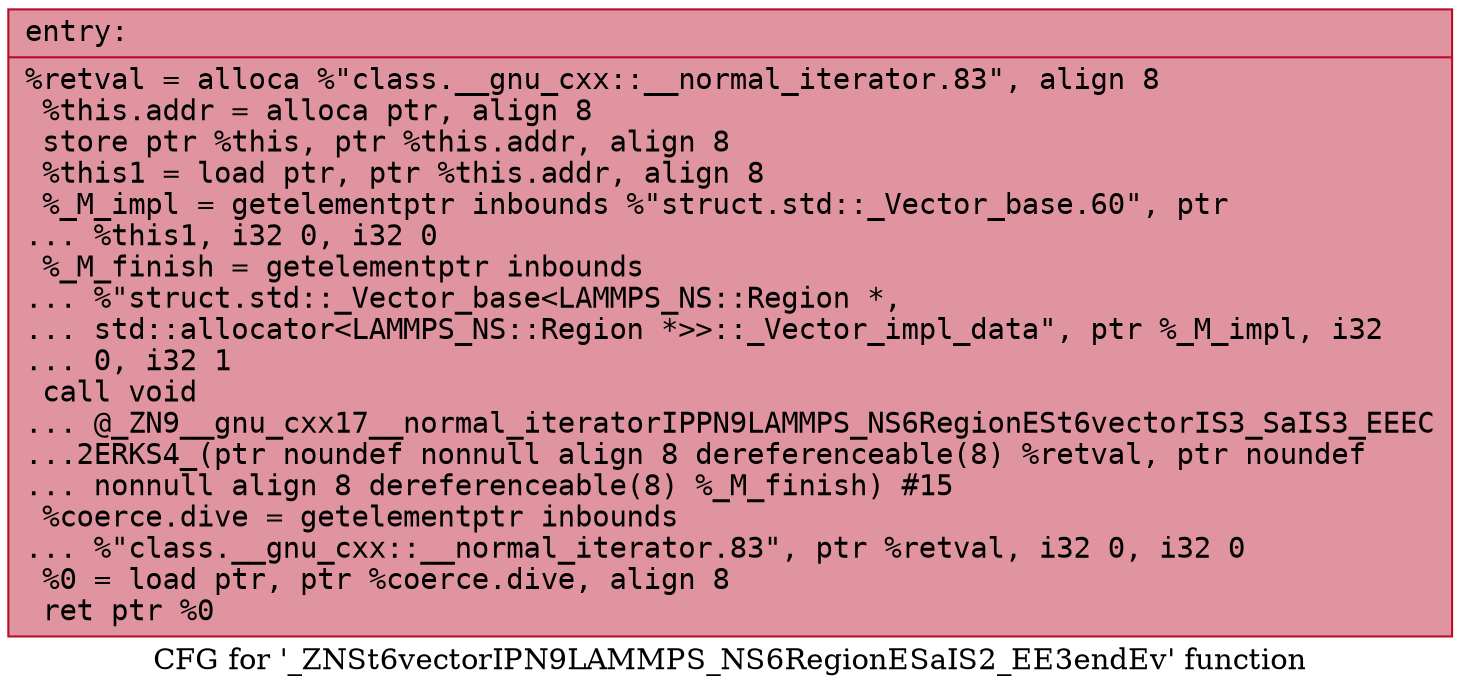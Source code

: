 digraph "CFG for '_ZNSt6vectorIPN9LAMMPS_NS6RegionESaIS2_EE3endEv' function" {
	label="CFG for '_ZNSt6vectorIPN9LAMMPS_NS6RegionESaIS2_EE3endEv' function";

	Node0x561837f84340 [shape=record,color="#b70d28ff", style=filled, fillcolor="#b70d2870" fontname="Courier",label="{entry:\l|  %retval = alloca %\"class.__gnu_cxx::__normal_iterator.83\", align 8\l  %this.addr = alloca ptr, align 8\l  store ptr %this, ptr %this.addr, align 8\l  %this1 = load ptr, ptr %this.addr, align 8\l  %_M_impl = getelementptr inbounds %\"struct.std::_Vector_base.60\", ptr\l... %this1, i32 0, i32 0\l  %_M_finish = getelementptr inbounds\l... %\"struct.std::_Vector_base\<LAMMPS_NS::Region *,\l... std::allocator\<LAMMPS_NS::Region *\>\>::_Vector_impl_data\", ptr %_M_impl, i32\l... 0, i32 1\l  call void\l... @_ZN9__gnu_cxx17__normal_iteratorIPPN9LAMMPS_NS6RegionESt6vectorIS3_SaIS3_EEEC\l...2ERKS4_(ptr noundef nonnull align 8 dereferenceable(8) %retval, ptr noundef\l... nonnull align 8 dereferenceable(8) %_M_finish) #15\l  %coerce.dive = getelementptr inbounds\l... %\"class.__gnu_cxx::__normal_iterator.83\", ptr %retval, i32 0, i32 0\l  %0 = load ptr, ptr %coerce.dive, align 8\l  ret ptr %0\l}"];
}
